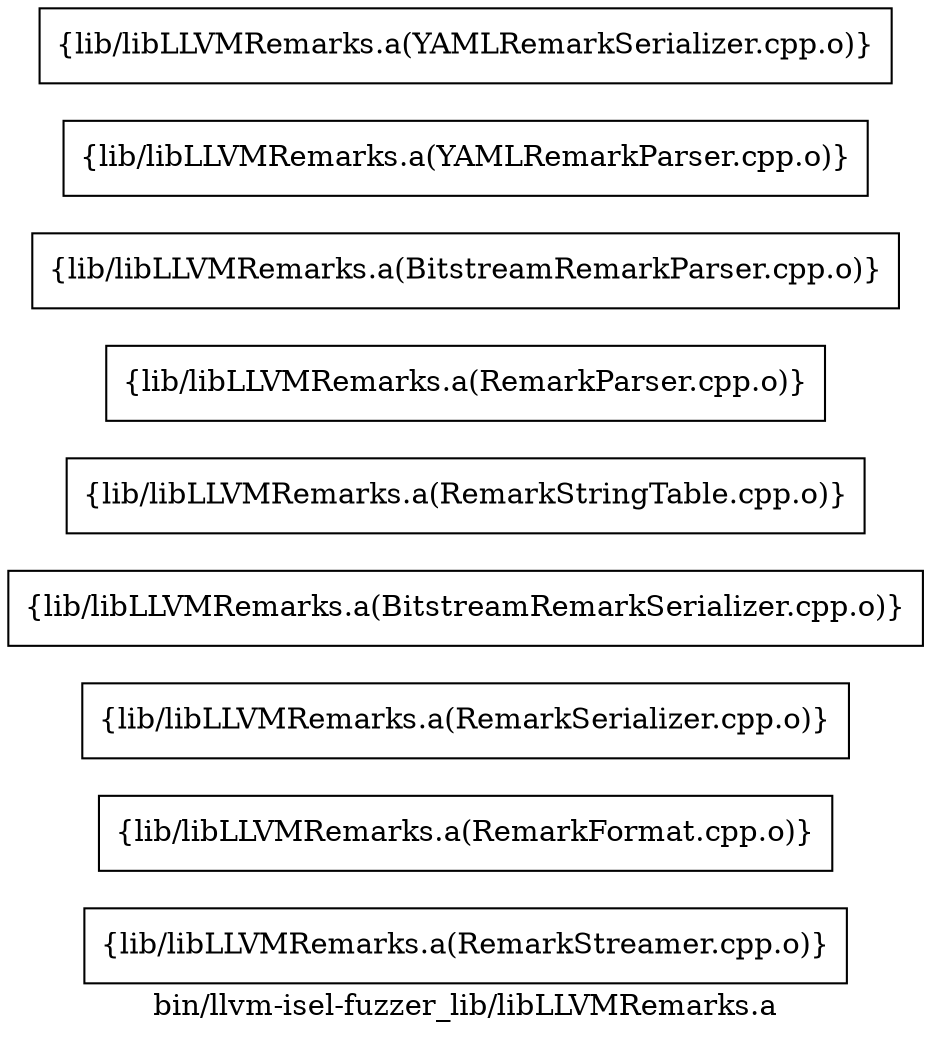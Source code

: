 digraph "bin/llvm-isel-fuzzer_lib/libLLVMRemarks.a" {
	label="bin/llvm-isel-fuzzer_lib/libLLVMRemarks.a";
	rankdir=LR;

	Node0x5597edc37e38 [shape=record,shape=box,group=0,label="{lib/libLLVMRemarks.a(RemarkStreamer.cpp.o)}"];
	Node0x5597edc1b468 [shape=record,shape=box,group=0,label="{lib/libLLVMRemarks.a(RemarkFormat.cpp.o)}"];
	Node0x5597edc1d448 [shape=record,shape=box,group=0,label="{lib/libLLVMRemarks.a(RemarkSerializer.cpp.o)}"];
	Node0x5597edc1cd18 [shape=record,shape=box,group=0,label="{lib/libLLVMRemarks.a(BitstreamRemarkSerializer.cpp.o)}"];
	Node0x5597edc38568 [shape=record,shape=box,group=0,label="{lib/libLLVMRemarks.a(RemarkStringTable.cpp.o)}"];
	Node0x5597edc38ce8 [shape=record,shape=box,group=0,label="{lib/libLLVMRemarks.a(RemarkParser.cpp.o)}"];
	Node0x5597edc36c68 [shape=record,shape=box,group=0,label="{lib/libLLVMRemarks.a(BitstreamRemarkParser.cpp.o)}"];
	Node0x5597edc37398 [shape=record,shape=box,group=0,label="{lib/libLLVMRemarks.a(YAMLRemarkParser.cpp.o)}"];
	Node0x5597edc37938 [shape=record,shape=box,group=0,label="{lib/libLLVMRemarks.a(YAMLRemarkSerializer.cpp.o)}"];
}
